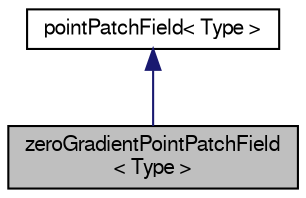 digraph "zeroGradientPointPatchField&lt; Type &gt;"
{
  bgcolor="transparent";
  edge [fontname="FreeSans",fontsize="10",labelfontname="FreeSans",labelfontsize="10"];
  node [fontname="FreeSans",fontsize="10",shape=record];
  Node2 [label="zeroGradientPointPatchField\l\< Type \>",height=0.2,width=0.4,color="black", fillcolor="grey75", style="filled", fontcolor="black"];
  Node3 -> Node2 [dir="back",color="midnightblue",fontsize="10",style="solid",fontname="FreeSans"];
  Node3 [label="pointPatchField\< Type \>",height=0.2,width=0.4,color="black",URL="$a22946.html",tooltip="Abstract base class for point-mesh patch fields. "];
}
